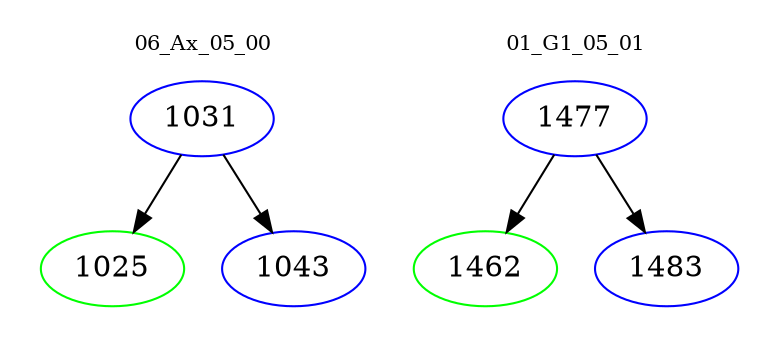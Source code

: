 digraph{
subgraph cluster_0 {
color = white
label = "06_Ax_05_00";
fontsize=10;
T0_1031 [label="1031", color="blue"]
T0_1031 -> T0_1025 [color="black"]
T0_1025 [label="1025", color="green"]
T0_1031 -> T0_1043 [color="black"]
T0_1043 [label="1043", color="blue"]
}
subgraph cluster_1 {
color = white
label = "01_G1_05_01";
fontsize=10;
T1_1477 [label="1477", color="blue"]
T1_1477 -> T1_1462 [color="black"]
T1_1462 [label="1462", color="green"]
T1_1477 -> T1_1483 [color="black"]
T1_1483 [label="1483", color="blue"]
}
}
